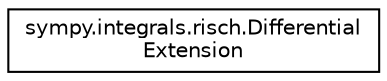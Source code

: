 digraph "Graphical Class Hierarchy"
{
 // LATEX_PDF_SIZE
  edge [fontname="Helvetica",fontsize="10",labelfontname="Helvetica",labelfontsize="10"];
  node [fontname="Helvetica",fontsize="10",shape=record];
  rankdir="LR";
  Node0 [label="sympy.integrals.risch.Differential\lExtension",height=0.2,width=0.4,color="black", fillcolor="white", style="filled",URL="$classsympy_1_1integrals_1_1risch_1_1DifferentialExtension.html",tooltip=" "];
}
